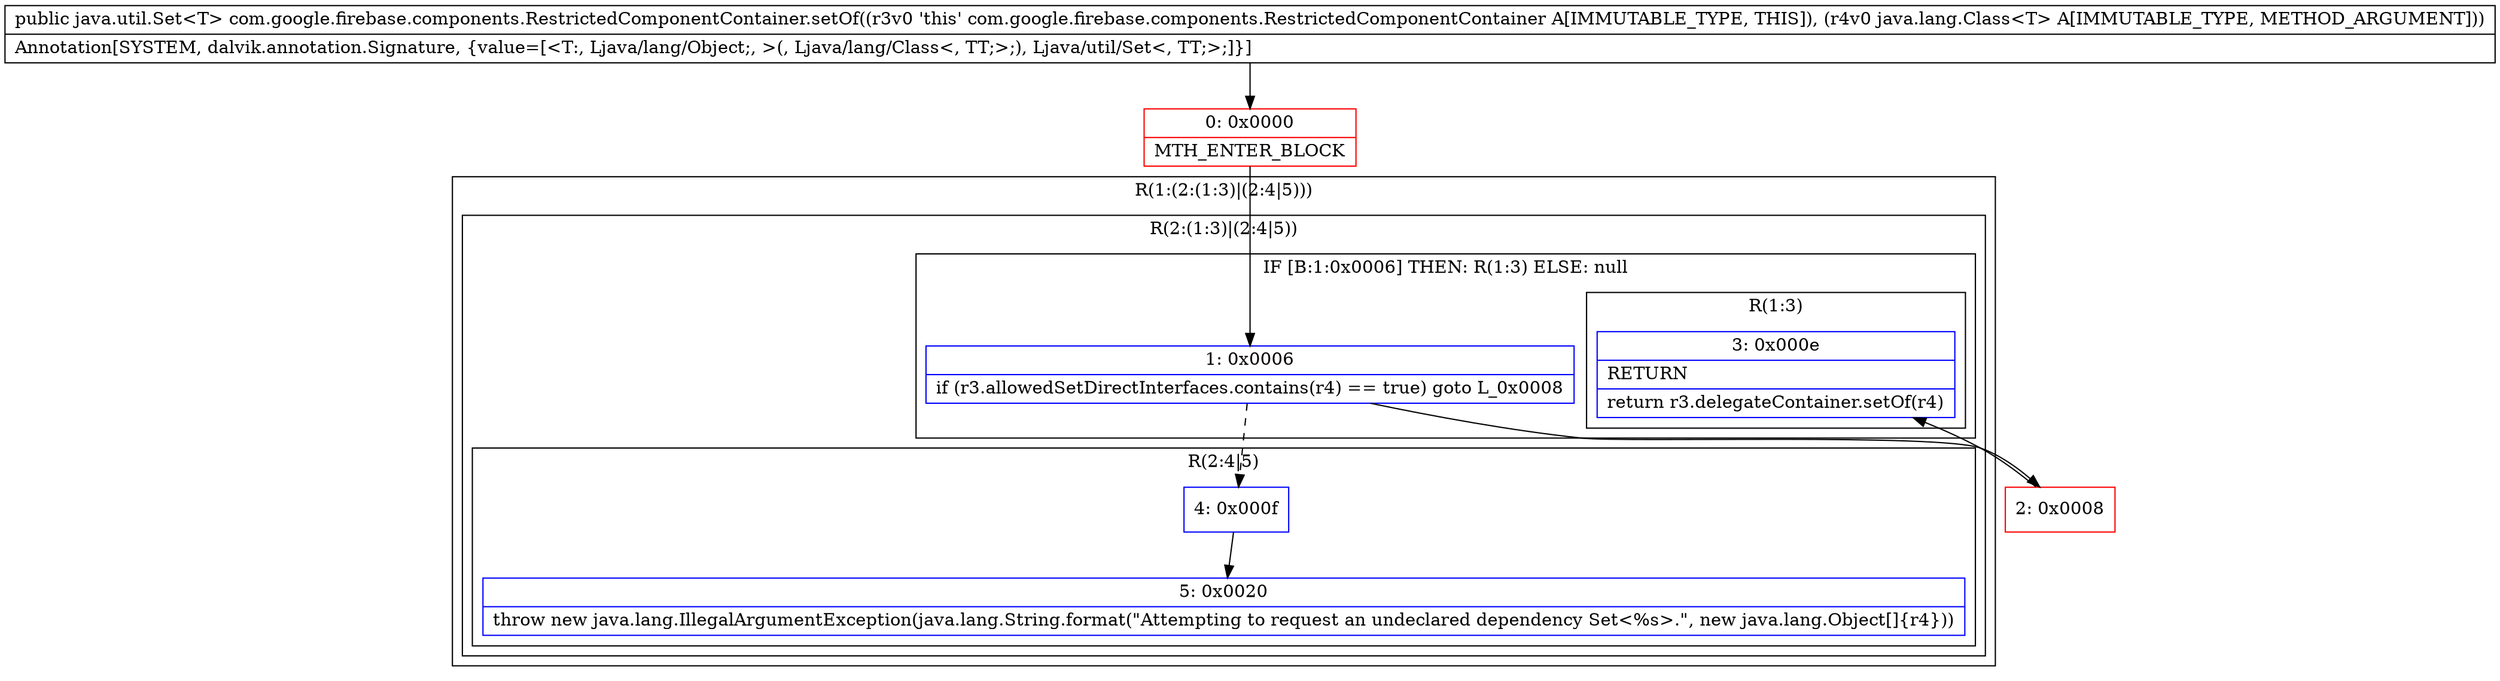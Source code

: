digraph "CFG forcom.google.firebase.components.RestrictedComponentContainer.setOf(Ljava\/lang\/Class;)Ljava\/util\/Set;" {
subgraph cluster_Region_214410483 {
label = "R(1:(2:(1:3)|(2:4|5)))";
node [shape=record,color=blue];
subgraph cluster_Region_1328293345 {
label = "R(2:(1:3)|(2:4|5))";
node [shape=record,color=blue];
subgraph cluster_IfRegion_1853946776 {
label = "IF [B:1:0x0006] THEN: R(1:3) ELSE: null";
node [shape=record,color=blue];
Node_1 [shape=record,label="{1\:\ 0x0006|if (r3.allowedSetDirectInterfaces.contains(r4) == true) goto L_0x0008\l}"];
subgraph cluster_Region_678995821 {
label = "R(1:3)";
node [shape=record,color=blue];
Node_3 [shape=record,label="{3\:\ 0x000e|RETURN\l|return r3.delegateContainer.setOf(r4)\l}"];
}
}
subgraph cluster_Region_422149805 {
label = "R(2:4|5)";
node [shape=record,color=blue];
Node_4 [shape=record,label="{4\:\ 0x000f}"];
Node_5 [shape=record,label="{5\:\ 0x0020|throw new java.lang.IllegalArgumentException(java.lang.String.format(\"Attempting to request an undeclared dependency Set\<%s\>.\", new java.lang.Object[]\{r4\}))\l}"];
}
}
}
Node_0 [shape=record,color=red,label="{0\:\ 0x0000|MTH_ENTER_BLOCK\l}"];
Node_2 [shape=record,color=red,label="{2\:\ 0x0008}"];
MethodNode[shape=record,label="{public java.util.Set\<T\> com.google.firebase.components.RestrictedComponentContainer.setOf((r3v0 'this' com.google.firebase.components.RestrictedComponentContainer A[IMMUTABLE_TYPE, THIS]), (r4v0 java.lang.Class\<T\> A[IMMUTABLE_TYPE, METHOD_ARGUMENT]))  | Annotation[SYSTEM, dalvik.annotation.Signature, \{value=[\<T:, Ljava\/lang\/Object;, \>(, Ljava\/lang\/Class\<, TT;\>;), Ljava\/util\/Set\<, TT;\>;]\}]\l}"];
MethodNode -> Node_0;
Node_1 -> Node_2;
Node_1 -> Node_4[style=dashed];
Node_4 -> Node_5;
Node_0 -> Node_1;
Node_2 -> Node_3;
}

